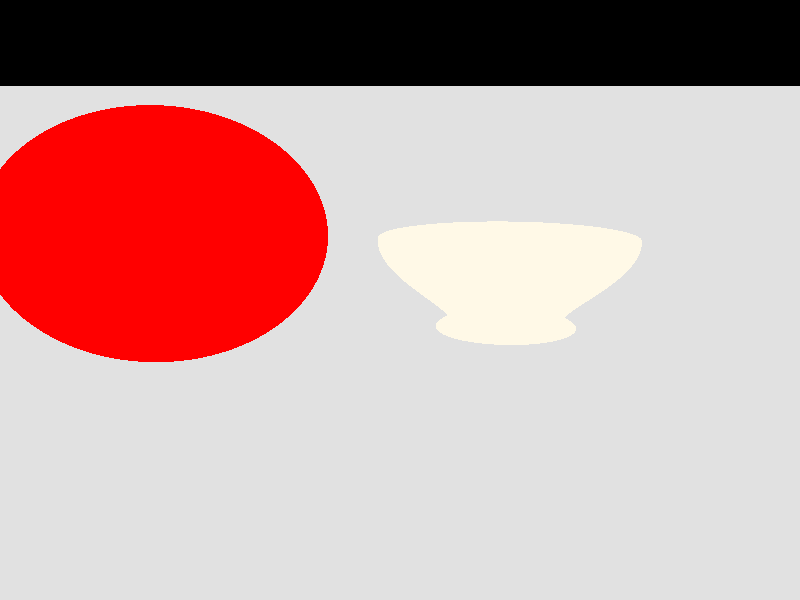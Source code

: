 #include "colors.inc"          
#include "woods.inc"
#include "textures.inc"
#include "rand.inc"

// La posicion de la camara
camera {
 location <-5,15,-50>
 right x
 look_at <-5,2,0>
	 angle 40
}
// Punto de luz
light_source {
 <3,30,30>
 color rgb <1,1,1> // White
}                    

plane { // Floor
    <0,1,0>, 0 //Normal and distance
    texture { 
        pigment {
            color Gray
            } 
    } 
}
background{
    color Black
}  
//Cuenco
difference{ 
    sor {
        5,//Number of points, at least 4
        <0,0>, <3,0>, <2.75,1>,<6,6>, <2,6>
        
    }
    sphere {
         <0,7,0>, 6       
    } 
    texture{ 
        pigment{ color rgb<1,0.95,0.8>} 
        normal { bumps 0.5 scale 0.01}
        finish { phong 0.1 }
     }
}
//esfera
//vrand
#declare RandomSeed = seed(777);
#declare MiEsfera =
	sphere{
		<-15,7,-5>, 7 
		texture{ Ruby_Glass 
		pigment{color Red filter 0.8 }
		} 
	}
#declare ZonaEsfera = 
	sphere {
		<-15,7,-5>, 6
		texture{ Glass 
		pigment{ color White filter 1
		}			
		}	
}
 #local Cntr = 1; // start
	 	 			
	
union{
	object{MiEsfera}
	#for(Cntr, 1, 300, 1)
	sphere{
		<0,0,0>, 0.5
		
		translate VRand_In_Obj(ZonaEsfera, rand(RandomSeed))
		texture{
			Ruby_Glass
			}
		}
	
	#end
}
//Estrella







